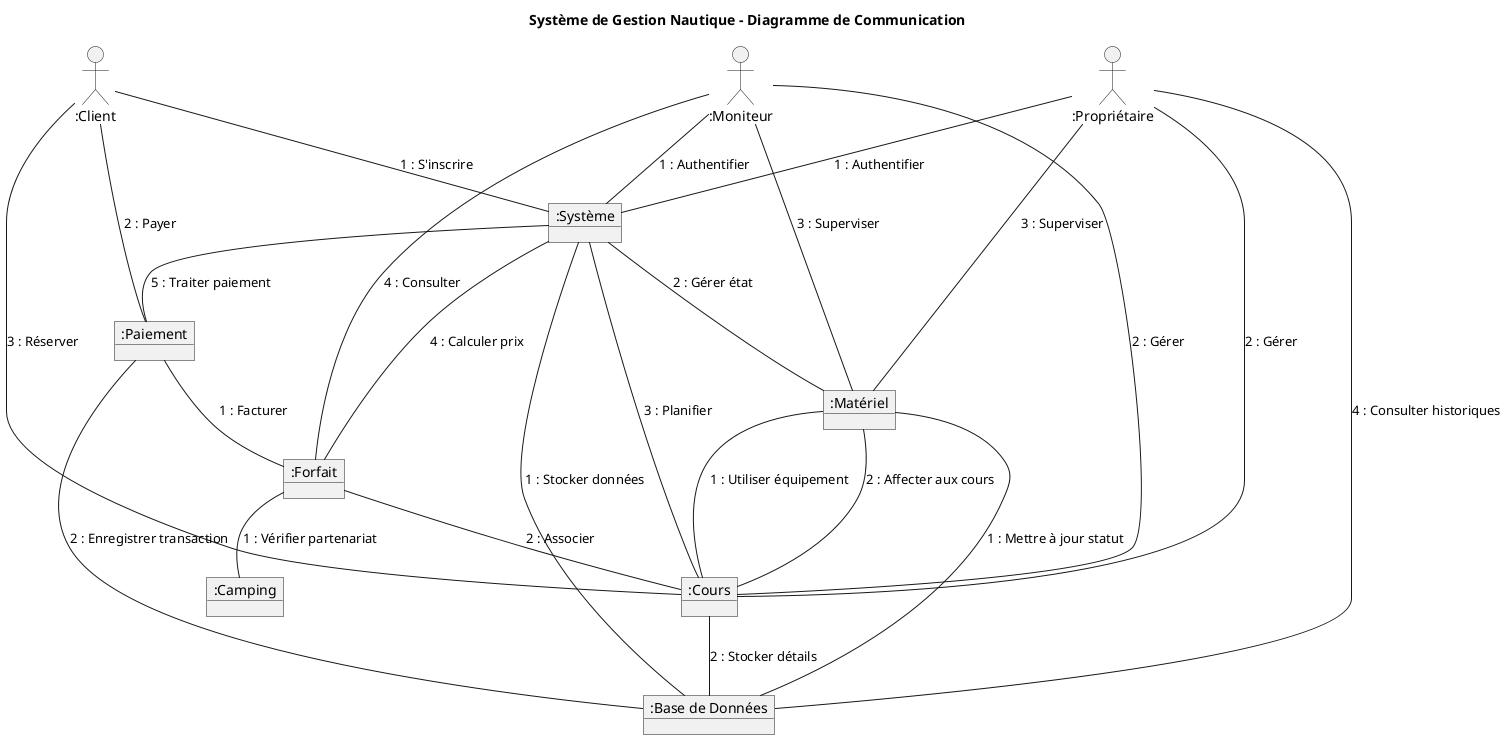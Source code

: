 @startuml
title Système de Gestion Nautique - Diagramme de Communication
allow_mixing

actor ":Client" as Client
actor ":Moniteur" as Moniteur
actor ":Propriétaire" as Proprietaire
object ":Système" as Systeme
object ":Base de Données" as BDD
object ":Matériel" as Materiel
object ":Cours" as Cours
object ":Forfait" as Forfait
object ":Camping" as Camping
object ":Paiement" as Paiement

Client -- Systeme : 1 : S'inscrire
Client -- Paiement : 2 : Payer
Client -- Cours : 3 : Réserver

Moniteur -- Systeme : 1 : Authentifier
Moniteur -- Cours : 2 : Gérer
Moniteur -- Materiel : 3 : Superviser
Moniteur -- Forfait : 4 : Consulter

Proprietaire -- Systeme : 1 : Authentifier
Proprietaire -- Cours : 2 : Gérer
Proprietaire -- Materiel : 3 : Superviser
Proprietaire -- BDD : 4 : Consulter historiques

Systeme -- BDD : 1 : Stocker données
Systeme -- Materiel : 2 : Gérer état
Systeme -- Cours : 3 : Planifier
Systeme -- Forfait : 4 : Calculer prix
Systeme -- Paiement : 5 : Traiter paiement

Materiel -- BDD : 1 : Mettre à jour statut
Materiel -- Cours : 2 : Affecter aux cours

Forfait -- Camping : 1 : Vérifier partenariat
Forfait -- Cours : 2 : Associer

Paiement -- Forfait : 1 : Facturer
Paiement -- BDD : 2 : Enregistrer transaction

Cours -- Materiel : 1 : Utiliser équipement
Cours -- BDD : 2 : Stocker détails
@enduml
